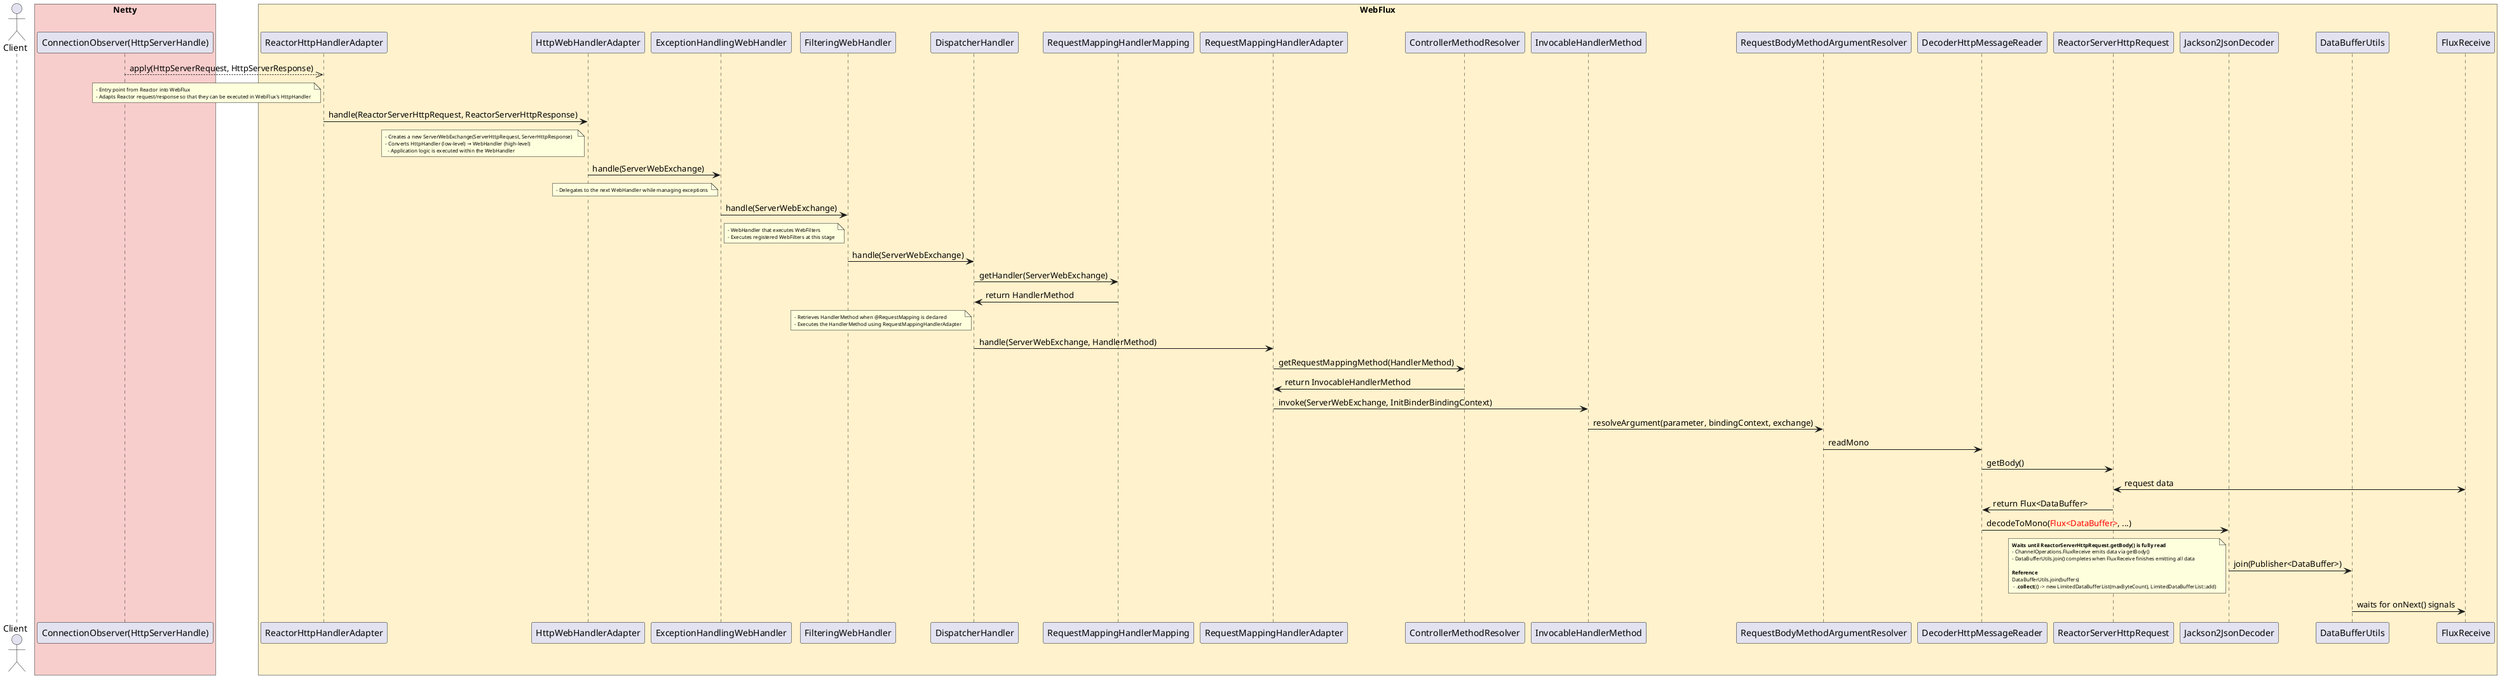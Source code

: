 @startuml
actor Client
box "Netty" #F8CECC
participant "ConnectionObserver(HttpServerHandle)" as ConnectionObserver
end box
box "WebFlux" #FFF2CC
participant ReactorHttpHandlerAdapter
participant HttpWebHandlerAdapter
participant ExceptionHandlingWebHandler
participant FilteringWebHandler
participant DispatcherHandler
participant RequestMappingHandlerMapping
participant RequestMappingHandlerAdapter
participant ControllerMethodResolver
participant InvocableHandlerMethod
participant RequestBodyMethodArgumentResolver
participant DecoderHttpMessageReader
participant ReactorServerHttpRequest
participant Jackson2JsonDecoder
participant DataBufferUtils
participant FluxReceive
end box
skinparam noteFontSize 8


ConnectionObserver -->> ReactorHttpHandlerAdapter: apply(HttpServerRequest, HttpServerResponse)
note left ReactorHttpHandlerAdapter
- Entry point from Reactor into WebFlux  
- Adapts Reactor request/response so that they can be executed in WebFlux's HttpHandler
end note
ReactorHttpHandlerAdapter -> HttpWebHandlerAdapter: handle(ReactorServerHttpRequest, ReactorServerHttpResponse)

note left HttpWebHandlerAdapter
- Creates a new ServerWebExchange(ServerHttpRequest, ServerHttpResponse)  
- Converts HttpHandler (low-level) → WebHandler (high-level)  
  - Application logic is executed within the WebHandler
end note
HttpWebHandlerAdapter -> ExceptionHandlingWebHandler: handle(ServerWebExchange)
note left ExceptionHandlingWebHandler
- Delegates to the next WebHandler while managing exceptions
end note
ExceptionHandlingWebHandler -> FilteringWebHandler: handle(ServerWebExchange)
note left FilteringWebHandler
- WebHandler that executes WebFilters  
- Executes registered WebFilters at this stage
end note
FilteringWebHandler -> DispatcherHandler: handle(ServerWebExchange)
DispatcherHandler -> RequestMappingHandlerMapping: getHandler(ServerWebExchange)
RequestMappingHandlerMapping -> DispatcherHandler: return HandlerMethod
note left DispatcherHandler
- Retrieves HandlerMethod when @RequestMapping is declared  
- Executes the HandlerMethod using RequestMappingHandlerAdapter
end note
DispatcherHandler -> RequestMappingHandlerAdapter: handle(ServerWebExchange, HandlerMethod)
RequestMappingHandlerAdapter -> ControllerMethodResolver: getRequestMappingMethod(HandlerMethod)
ControllerMethodResolver -> RequestMappingHandlerAdapter: return InvocableHandlerMethod
RequestMappingHandlerAdapter -> InvocableHandlerMethod: invoke(ServerWebExchange, InitBinderBindingContext)
InvocableHandlerMethod -> RequestBodyMethodArgumentResolver: resolveArgument(parameter, bindingContext, exchange)
RequestBodyMethodArgumentResolver -> DecoderHttpMessageReader: readMono
DecoderHttpMessageReader -> ReactorServerHttpRequest: getBody()
ReactorServerHttpRequest <-> FluxReceive: request data
ReactorServerHttpRequest -> DecoderHttpMessageReader: return Flux<DataBuffer>
DecoderHttpMessageReader -> Jackson2JsonDecoder: decodeToMono(<font color="red">Flux<DataBuffer></font>, ...)
Jackson2JsonDecoder -> DataBufferUtils: join(Publisher<DataBuffer>)
note left
<b>Waits until ReactorServerHttpRequest.getBody() is fully read</b>  
- ChannelOperations.FluxReceive emits data via getBody()  
- DataBufferUtils.join() completes when FluxReceive finishes emitting all data  

<b>Reference</b>  
DataBufferUtils.join(buffers)  
 - .<b>collect</b>(() -> new LimitedDataBufferList(maxByteCount), LimitedDataBufferList::add)
end note
DataBufferUtils -> FluxReceive: waits for onNext() signals

@enduml
